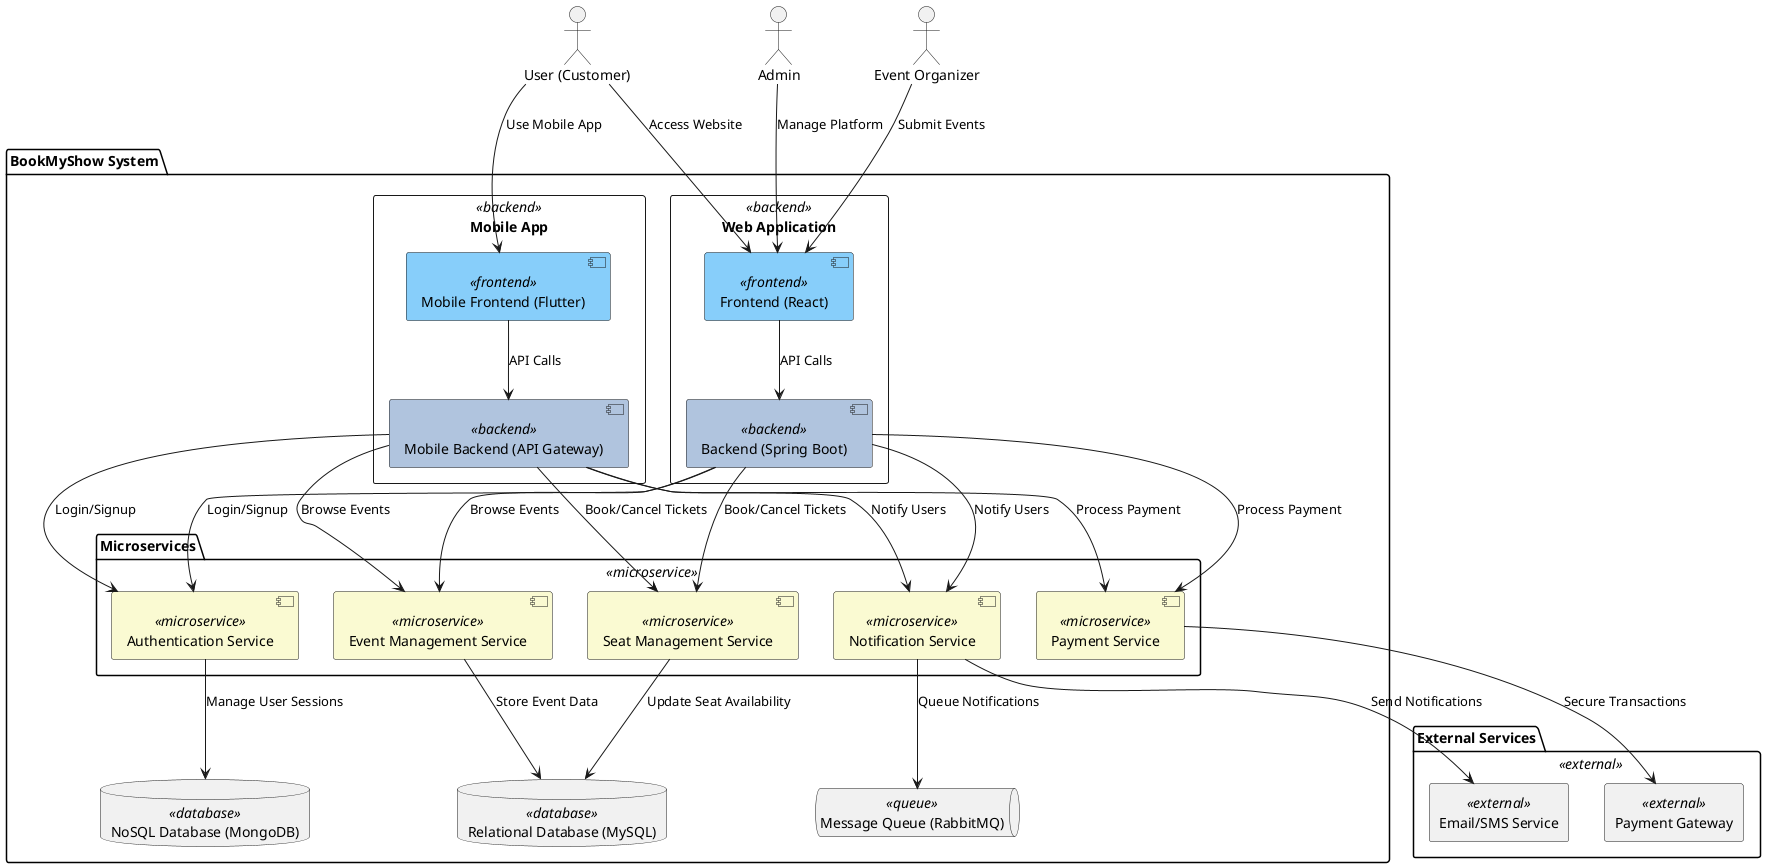 @startuml

' Colors for components and packages
skinparam component {
    BackgroundColor<<frontend>> LightSkyBlue
    BackgroundColor<<backend>> LightSteelBlue
    BackgroundColor<<microservice>> LightGoldenrodYellow
    BackgroundColor<<database>> LightGreen
    BackgroundColor<<queue>> Moccasin
    BackgroundColor<<external>> Lavender
}

' External Users
actor "User (Customer)" as User
actor "Admin" as Admin
actor "Event Organizer" as EventOrganizer

' System Boundary: BookMyShow
package "BookMyShow System" {

    ' Web Application
    rectangle "Web Application" as WebApp <<backend>> {
        component "Frontend (React)" as WebFrontend <<frontend>>
        component "Backend (Spring Boot)" as WebBackend <<backend>>
    }

    ' Mobile Application
    rectangle "Mobile App" as MobileApp <<backend>> {
        component "Mobile Frontend (Flutter)" as MobileFrontend <<frontend>>
        component "Mobile Backend (API Gateway)" as MobileBackend <<backend>>
    }

    ' Microservices
    package "Microservices" <<microservice>> {
        component "Authentication Service" as AuthService <<microservice>>
        component "Event Management Service" as EventService <<microservice>>
        component "Seat Management Service" as SeatService <<microservice>>
        component "Payment Service" as PaymentService <<microservice>>
        component "Notification Service" as NotificationService <<microservice>>
    }

    ' Data Storage
    database "Relational Database (MySQL)" as RelationalDB <<database>>
    database "NoSQL Database (MongoDB)" as NoSQLDB <<database>>
    queue "Message Queue (RabbitMQ)" as MessageQueue <<queue>>
}

' External Services
package "External Services" <<external>> {
    rectangle "Payment Gateway" as PaymentGateway <<external>>
    rectangle "Email/SMS Service" as EmailService <<external>>
}

' Relationships and Data Flow
User --> WebFrontend : "Access Website"
User --> MobileFrontend : "Use Mobile App"
WebFrontend --> WebBackend : "API Calls"
MobileFrontend --> MobileBackend : "API Calls"

WebBackend --> AuthService : "Login/Signup"
MobileBackend --> AuthService : "Login/Signup"

WebBackend --> EventService : "Browse Events"
MobileBackend --> EventService : "Browse Events"

WebBackend --> SeatService : "Book/Cancel Tickets"
MobileBackend --> SeatService : "Book/Cancel Tickets"

WebBackend --> PaymentService : "Process Payment"
MobileBackend --> PaymentService : "Process Payment"

PaymentService --> PaymentGateway : "Secure Transactions"

NotificationService --> EmailService : "Send Notifications"
WebBackend --> NotificationService : "Notify Users"
MobileBackend --> NotificationService : "Notify Users"

EventService --> RelationalDB : "Store Event Data"
SeatService --> RelationalDB : "Update Seat Availability"
AuthService --> NoSQLDB : "Manage User Sessions"
NotificationService --> MessageQueue : "Queue Notifications"

Admin --> WebFrontend : "Manage Platform"
EventOrganizer --> WebFrontend : "Submit Events"

@enduml
